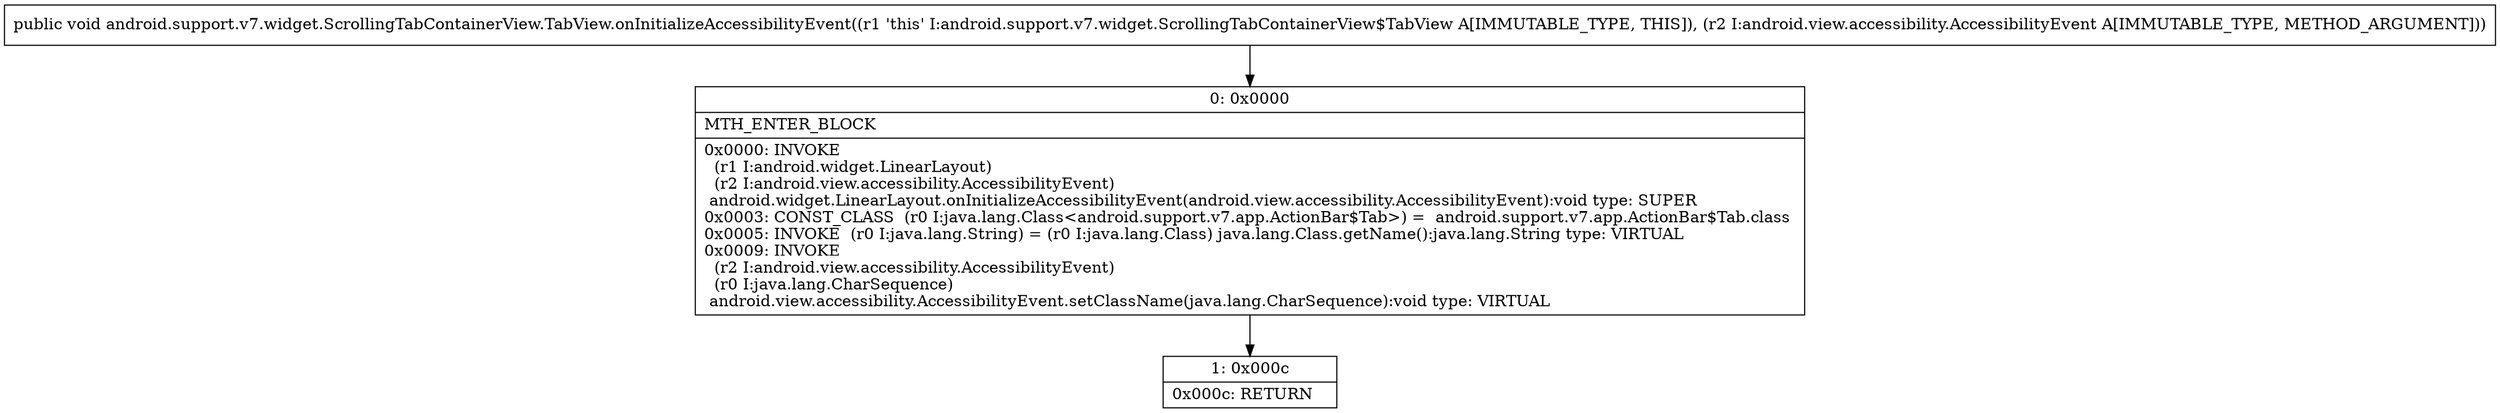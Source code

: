 digraph "CFG forandroid.support.v7.widget.ScrollingTabContainerView.TabView.onInitializeAccessibilityEvent(Landroid\/view\/accessibility\/AccessibilityEvent;)V" {
Node_0 [shape=record,label="{0\:\ 0x0000|MTH_ENTER_BLOCK\l|0x0000: INVOKE  \l  (r1 I:android.widget.LinearLayout)\l  (r2 I:android.view.accessibility.AccessibilityEvent)\l android.widget.LinearLayout.onInitializeAccessibilityEvent(android.view.accessibility.AccessibilityEvent):void type: SUPER \l0x0003: CONST_CLASS  (r0 I:java.lang.Class\<android.support.v7.app.ActionBar$Tab\>) =  android.support.v7.app.ActionBar$Tab.class \l0x0005: INVOKE  (r0 I:java.lang.String) = (r0 I:java.lang.Class) java.lang.Class.getName():java.lang.String type: VIRTUAL \l0x0009: INVOKE  \l  (r2 I:android.view.accessibility.AccessibilityEvent)\l  (r0 I:java.lang.CharSequence)\l android.view.accessibility.AccessibilityEvent.setClassName(java.lang.CharSequence):void type: VIRTUAL \l}"];
Node_1 [shape=record,label="{1\:\ 0x000c|0x000c: RETURN   \l}"];
MethodNode[shape=record,label="{public void android.support.v7.widget.ScrollingTabContainerView.TabView.onInitializeAccessibilityEvent((r1 'this' I:android.support.v7.widget.ScrollingTabContainerView$TabView A[IMMUTABLE_TYPE, THIS]), (r2 I:android.view.accessibility.AccessibilityEvent A[IMMUTABLE_TYPE, METHOD_ARGUMENT])) }"];
MethodNode -> Node_0;
Node_0 -> Node_1;
}

